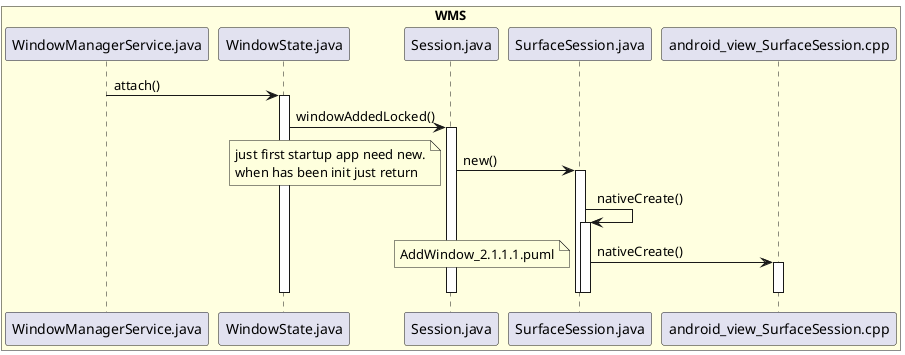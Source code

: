 @startuml

box "WMS" #LightYellow
participant WindowManagerService.java
participant WindowState.java
participant Session.java
participant SurfaceSession.java
participant android_view_SurfaceSession.cpp
end box


WindowManagerService.java -> WindowState.java: attach()
activate WindowState.java

WindowState.java -> Session.java:windowAddedLocked()
activate Session.java

Session.java -> SurfaceSession.java:new()
activate SurfaceSession.java
note left
just first startup app need new.
when has been init just return
end note


SurfaceSession.java -> SurfaceSession.java:nativeCreate()
activate SurfaceSession.java

SurfaceSession.java -> android_view_SurfaceSession.cpp:nativeCreate()
activate android_view_SurfaceSession.cpp
deactivate android_view_SurfaceSession.cpp
deactivate SurfaceSession.java
deactivate SurfaceSession.java
deactivate WindowState.java
deactivate Session.java
note left:AddWindow_2.1.1.1.puml


@enduml